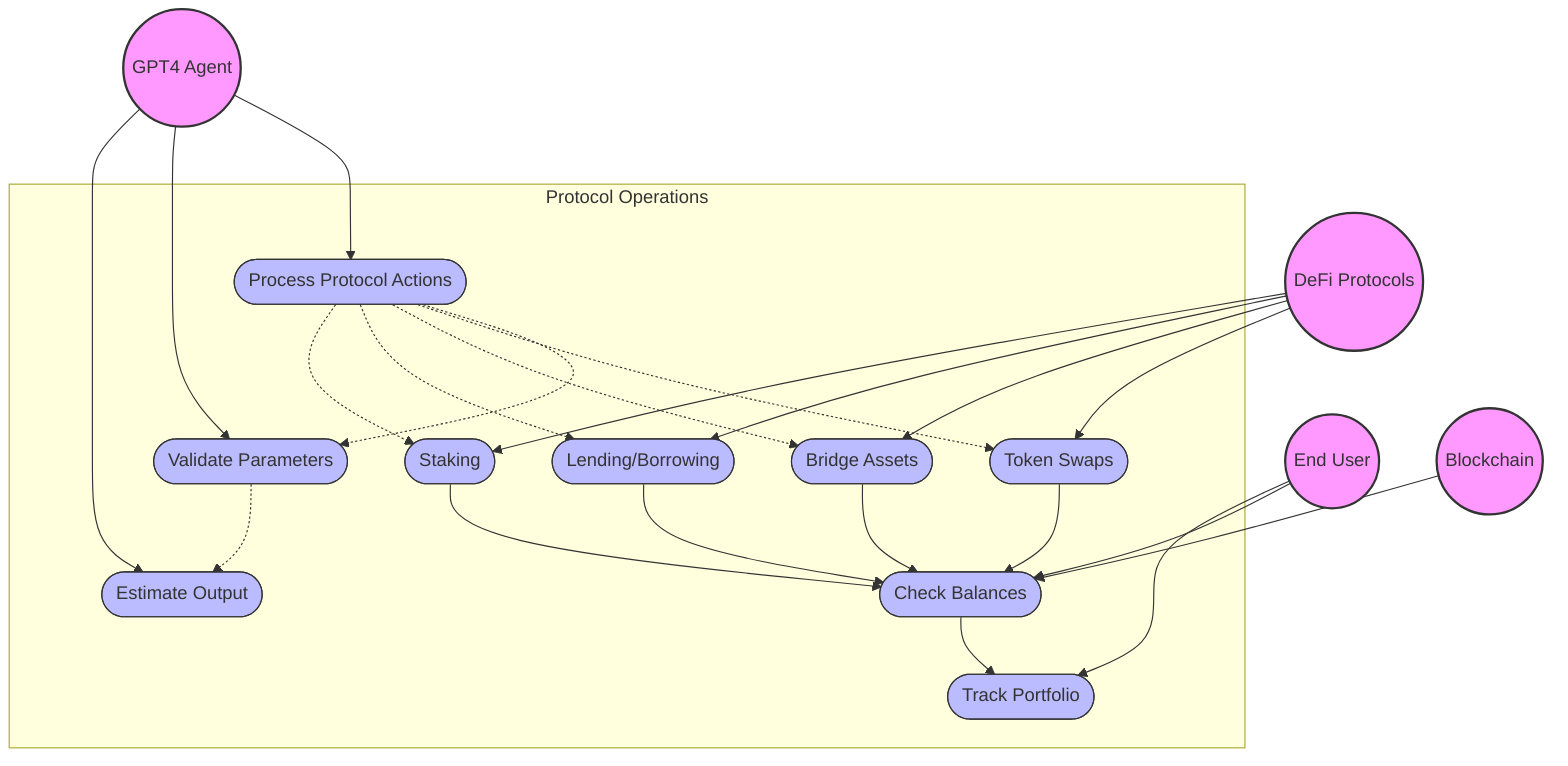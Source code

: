 flowchart TB
    %% Actors
    User((End User))
    AI((GPT4 Agent))
    Protocols((DeFi Protocols))
    Blockchain((Blockchain))

    subgraph DeFi["Protocol Operations"]
        ProcessProtocol([Process Protocol Actions])
        Swap([Token Swaps])
        Bridge([Bridge Assets])
        Lending([Lending/Borrowing])
        Stake([Staking])
        CheckBalance([Check Balances])
        TrackPortfolio([Track Portfolio])
        ValidateParams([Validate Parameters])
        EstimateOutput([Estimate Output])
    end

    %% User Connections
    User --> CheckBalance
    User --> TrackPortfolio

    %% AI Connections
    AI --> ProcessProtocol
    AI --> ValidateParams
    AI --> EstimateOutput

    %% Protocol Connections
    Protocols --> Swap
    Protocols --> Bridge
    Protocols --> Lending
    Protocols --> Stake

    %% Blockchain Connections
    Blockchain --> CheckBalance

    %% Include Relationships
    ProcessProtocol -.-> ValidateParams
    ValidateParams -.-> EstimateOutput
    
    %% Extend Relationships
    ProcessProtocol -.-> Swap
    ProcessProtocol -.-> Bridge
    ProcessProtocol -.-> Lending
    ProcessProtocol -.-> Stake

    %% Dependencies
    Swap --> CheckBalance
    Bridge --> CheckBalance
    Lending --> CheckBalance
    Stake --> CheckBalance
    CheckBalance --> TrackPortfolio

    %% Styling
    classDef actor fill:#f9f,stroke:#333,stroke-width:2px;
    classDef usecase fill:#bbf,stroke:#333,stroke-width:1px;
    class User,AI,Protocols,Blockchain actor;
    class ProcessProtocol,Swap,Bridge,Lending,Stake,CheckBalance,TrackPortfolio,ValidateParams,EstimateOutput usecase;